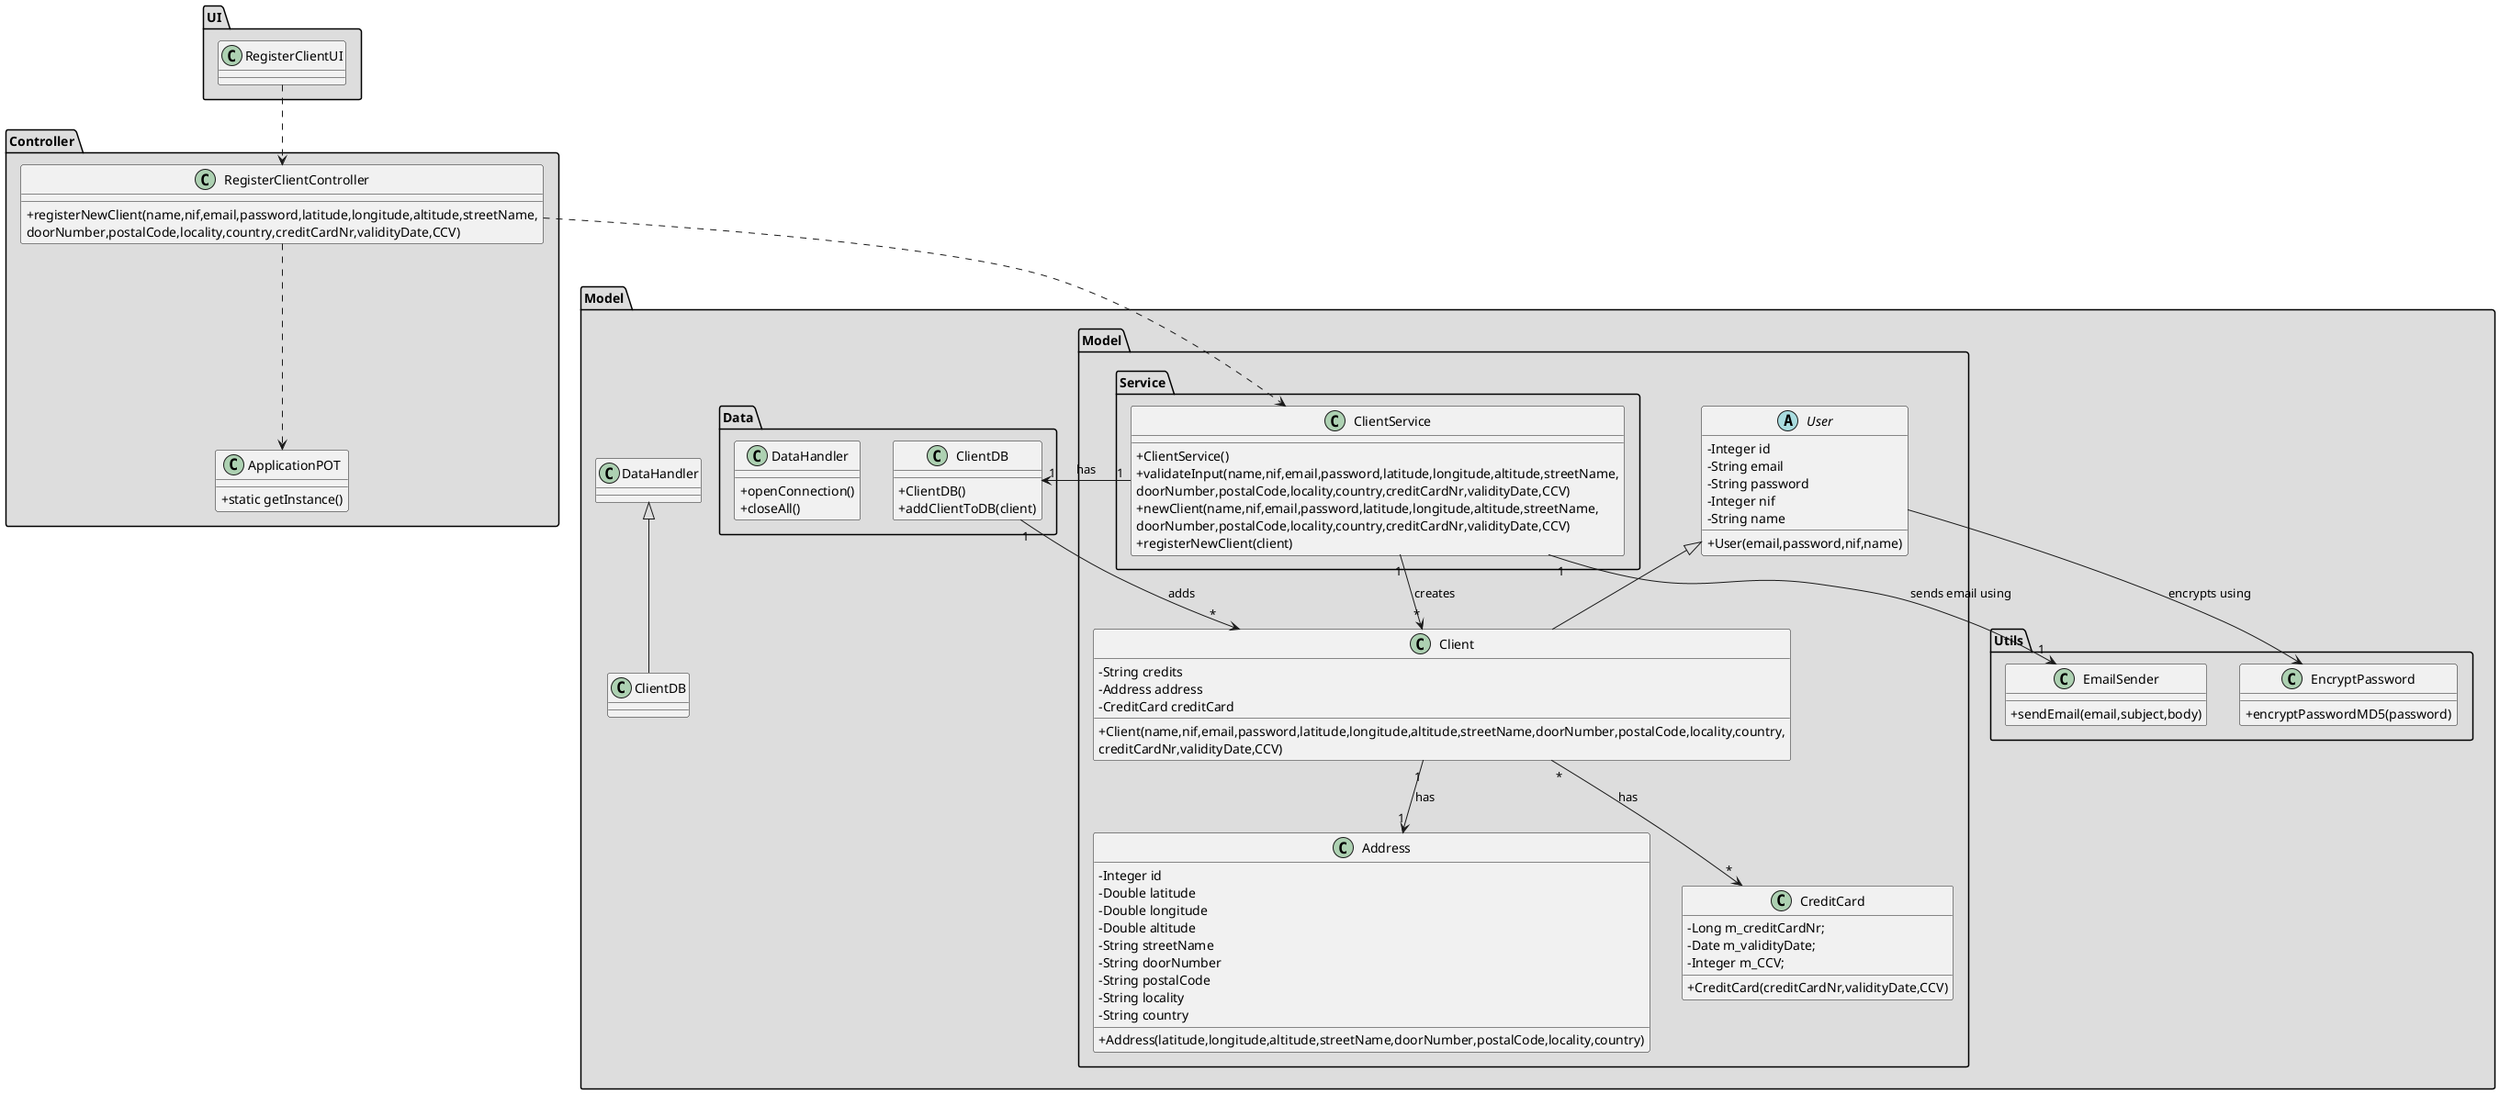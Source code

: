 @startuml
skinparam classAttributeIconSize 0


package "Controller" #DDDDDD {
class ApplicationPOT
{
  +static getInstance()
}
}


package "UI" #DDDDDD {
class RegisterClientUI{

}
}


package "Controller" #DDDDDD {
class RegisterClientController{
+registerNewClient(name,nif,email,password,latitude,longitude,altitude,streetName,\ndoorNumber,postalCode,locality,country,creditCardNr,validityDate,CCV)
}
}


package "Model" #DDDDDD {






package "Model" #DDDDDD {
abstract class User{
-Integer id
-String email
-String password
-Integer nif
-String name
+User(email,password,nif,name)
}

package Service #DDDDDD {

class ClientService{
+ClientService()
+validateInput(name,nif,email,password,latitude,longitude,altitude,streetName,\ndoorNumber,postalCode,locality,country,creditCardNr,validityDate,CCV)
+newClient(name,nif,email,password,latitude,longitude,altitude,streetName,\ndoorNumber,postalCode,locality,country,creditCardNr,validityDate,CCV)
+registerNewClient(client)
}

}

class Client extends User

class Client{
-String credits
-Address address
-CreditCard creditCard
+Client(name,nif,email,password,latitude,longitude,altitude,streetName,doorNumber,postalCode,locality,country,
                        creditCardNr,validityDate,CCV)
}

class Address{
-Integer id
-Double latitude
-Double longitude
-Double altitude
-String streetName
-String doorNumber
-String postalCode
-String locality
-String country
+Address(latitude,longitude,altitude,streetName,doorNumber,postalCode,locality,country)
}

class CreditCard{
-Long m_creditCardNr;
-Date m_validityDate;
-Integer m_CCV;
+CreditCard(creditCardNr,validityDate,CCV)
}

}


package "Data" #DDDDDD {
class DataHandler{
+openConnection()
+closeAll()
}

 class ClientDB{
 +ClientDB()
 +addClientToDB(client)
 }

}

package "Utils" #DDDDDD {
class EncryptPassword {
+encryptPasswordMD5(password)
}

class EmailSender {
+sendEmail(email,subject,body)
}


}



RegisterClientUI ..> RegisterClientController
RegisterClientController ..> ApplicationPOT
RegisterClientController ..> ClientService
ClientService "1" --> "*" Client : creates
ClientService "1" -> "1" ClientDB : has
ClientService "1" --> "1" EmailSender : sends email using
ClientDB "1" --> "*" Client : adds
class ClientDB extends DataHandler
Client "1" --> "1" Address : has
Client "*" --> "*" CreditCard : has
User --> EncryptPassword : encrypts using

@enduml